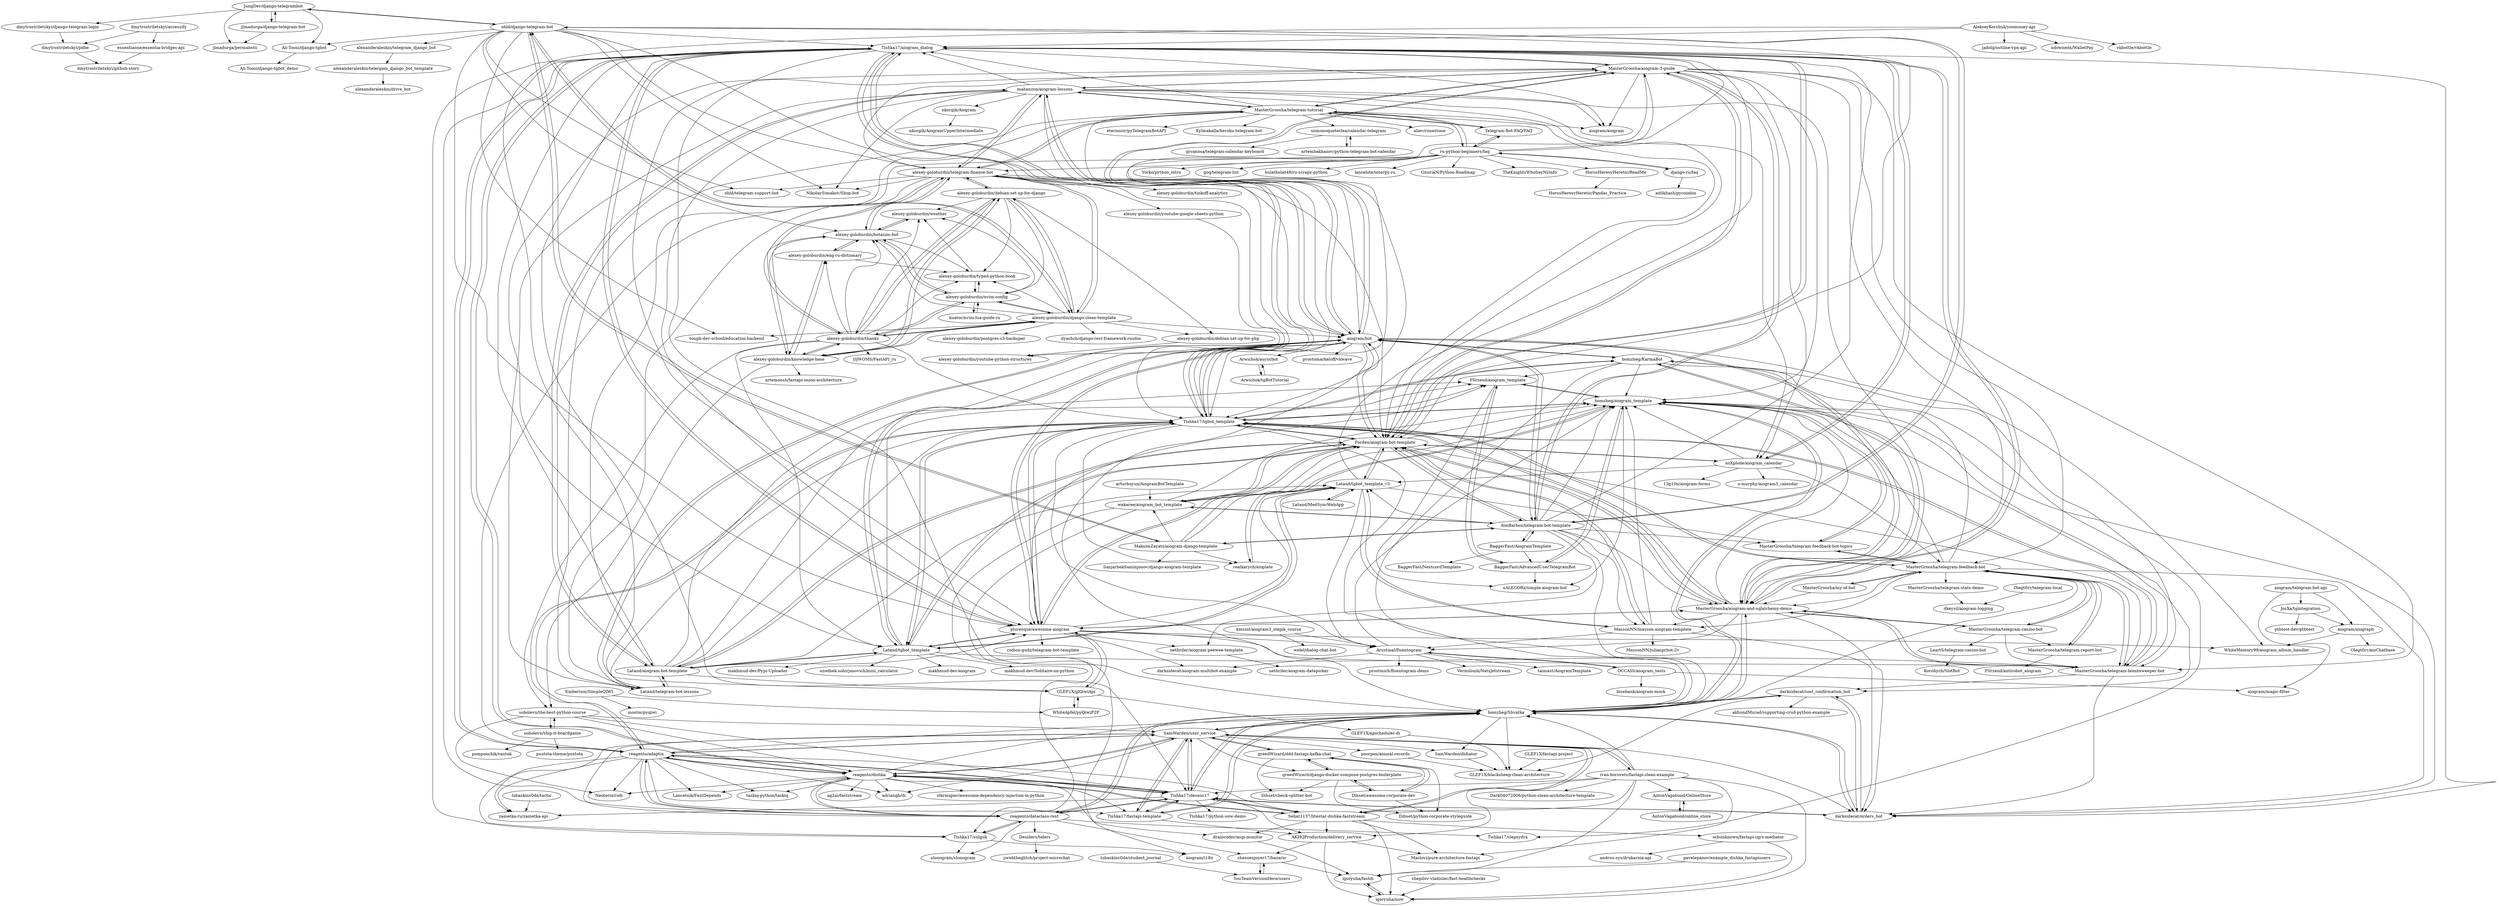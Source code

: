 digraph G {
"dmytrostriletskyi/accessify" -> "essentiaone/essentia-bridges-api"
"dmytrostriletskyi/accessify" -> "dmytrostriletskyi/pdbe"
"Emberium/SimpleQIWI" -> "mostm/pyqiwi"
"Emberium/SimpleQIWI" -> "WhiteApfel/pyQiwiP2P"
"mahenzon/aiogram-lessons" -> "MasterGroosha/telegram-tutorial"
"mahenzon/aiogram-lessons" -> "MasterGroosha/aiogram-3-guide"
"mahenzon/aiogram-lessons" -> "aiogram/bot"
"mahenzon/aiogram-lessons" -> "Tishka17/aiogram_dialog"
"mahenzon/aiogram-lessons" -> "Forden/aiogram-bot-template"
"mahenzon/aiogram-lessons" -> "alexey-goloburdin/telegram-finance-bot"
"mahenzon/aiogram-lessons" -> "Tishka17/tgbot_template"
"mahenzon/aiogram-lessons" -> "pluresque/awesome-aiogram"
"mahenzon/aiogram-lessons" -> "Latand/telegram-bot-lessons"
"mahenzon/aiogram-lessons" -> "nkorgik/Aiogram"
"mahenzon/aiogram-lessons" -> "noXplode/aiogram_calendar"
"mahenzon/aiogram-lessons" -> "aiogram/aiogram" ["e"=1]
"mahenzon/aiogram-lessons" -> "Latand/aiogram-bot-template"
"mahenzon/aiogram-lessons" -> "NikolaySimakov/Shop-bot" ["e"=1]
"mahenzon/aiogram-lessons" -> "MasterGroosha/aiogram-and-sqlalchemy-demo"
"reagento/adaptix" -> "reagento/dishka"
"reagento/adaptix" -> "SamWarden/user_service"
"reagento/adaptix" -> "Tishka17/deseos17"
"reagento/adaptix" -> "reagento/dataclass-rest"
"reagento/adaptix" -> "Tishka17/aiogram_dialog"
"reagento/adaptix" -> "adriangb/di" ["e"=1]
"reagento/adaptix" -> "bomzheg/Shvatka"
"reagento/adaptix" -> "Tishka17/sulguk"
"reagento/adaptix" -> "Tishka17/tgbot_template"
"reagento/adaptix" -> "Neoteroi/rodi" ["e"=1]
"reagento/adaptix" -> "Sehat1137/litestar-dishka-faststream"
"reagento/adaptix" -> "zametka-ru/zametka-api"
"reagento/adaptix" -> "Tishka17/fastapi-template"
"reagento/adaptix" -> "Lancetnik/FastDepends" ["e"=1]
"reagento/adaptix" -> "taskiq-python/taskiq" ["e"=1]
"aiogram/aiograph" -> "Olegt0rr/aioChatbase"
"aiogram/aiograph" -> "WhiteMemory99/aiogram_album_handler"
"HorusHeresyHeretic/ReadMe" -> "HorusHeresyHeretic/Pandas_Practice"
"alexey-goloburdin/debian-set-up-for-django" -> "alexey-goloburdin/django-clean-template"
"alexey-goloburdin/debian-set-up-for-django" -> "alexey-goloburdin/telegram-finance-bot"
"alexey-goloburdin/debian-set-up-for-django" -> "alexey-goloburdin/typed-python-book"
"alexey-goloburdin/debian-set-up-for-django" -> "alexey-goloburdin/debian-set-up-for-php"
"alexey-goloburdin/debian-set-up-for-django" -> "alexey-goloburdin/thanks"
"alexey-goloburdin/debian-set-up-for-django" -> "alexey-goloburdin/nvim-config"
"alexey-goloburdin/debian-set-up-for-django" -> "alexey-goloburdin/knowledge-base"
"alexey-goloburdin/debian-set-up-for-django" -> "alexey-goloburdin/weather"
"Latand/telegram-bot-lessons" -> "Latand/aiogram-bot-template"
"Latand/telegram-bot-lessons" -> "aiogram/bot"
"Latand/telegram-bot-lessons" -> "Tishka17/tgbot_template"
"JosXa/tgintegration" -> "aiogram/aiograph"
"JosXa/tgintegration" -> "ptbtest-dev/ptbtest"
"Telegram-Bot-FAQ/FAQ" -> "ru-python-beginners/faq"
"Telegram-Bot-FAQ/FAQ" -> "MasterGroosha/telegram-tutorial"
"dmytrostriletskyi/django-telegram-login" -> "dmytrostriletskyi/pdbe"
"dmytrostriletskyi/pdbe" -> "dmytrostriletskyi/github-story"
"essentiaone/essentia-bridges-api" -> "dmytrostriletskyi/github-story"
"Arwichok/asyncbot" -> "Arwichok/tgBotTutorial"
"alexey-goloburdin/django-clean-template" -> "alexey-goloburdin/debian-set-up-for-django"
"alexey-goloburdin/django-clean-template" -> "alexey-goloburdin/telegram-finance-bot"
"alexey-goloburdin/django-clean-template" -> "alexey-goloburdin/typed-python-book"
"alexey-goloburdin/django-clean-template" -> "alexey-goloburdin/nvim-config"
"alexey-goloburdin/django-clean-template" -> "alexey-goloburdin/botanim-bot"
"alexey-goloburdin/django-clean-template" -> "ohld/django-telegram-bot"
"alexey-goloburdin/django-clean-template" -> "alexey-goloburdin/debian-set-up-for-php"
"alexey-goloburdin/django-clean-template" -> "alexey-goloburdin/postgres-s3-backuper"
"alexey-goloburdin/django-clean-template" -> "alexey-goloburdin/thanks"
"alexey-goloburdin/django-clean-template" -> "alexey-goloburdin/knowledge-base"
"alexey-goloburdin/django-clean-template" -> "aiogram/bot"
"alexey-goloburdin/django-clean-template" -> "ilyachch/django-rest-framework-rusdoc" ["e"=1]
"alexey-goloburdin/django-clean-template" -> "tough-dev-school/education-backend" ["e"=1]
"Tishka17/aiogram_dialog" -> "Tishka17/tgbot_template"
"Tishka17/aiogram_dialog" -> "Forden/aiogram-bot-template"
"Tishka17/aiogram_dialog" -> "MasterGroosha/aiogram-3-guide"
"Tishka17/aiogram_dialog" -> "reagento/dishka"
"Tishka17/aiogram_dialog" -> "reagento/adaptix"
"Tishka17/aiogram_dialog" -> "bomzheg/Shvatka"
"Tishka17/aiogram_dialog" -> "aiogram/bot"
"Tishka17/aiogram_dialog" -> "pluresque/awesome-aiogram"
"Tishka17/aiogram_dialog" -> "noXplode/aiogram_calendar"
"Tishka17/aiogram_dialog" -> "MasterGroosha/aiogram-and-sqlalchemy-demo"
"Tishka17/aiogram_dialog" -> "Tishka17/sulguk"
"Tishka17/aiogram_dialog" -> "aiogram/aiogram" ["e"=1]
"Tishka17/aiogram_dialog" -> "Tishka17/deseos17"
"Tishka17/aiogram_dialog" -> "darksidecat/orders_bot"
"Tishka17/aiogram_dialog" -> "reagento/dataclass-rest"
"MasterGroosha/aiogram-3-guide" -> "Tishka17/aiogram_dialog"
"MasterGroosha/aiogram-3-guide" -> "Forden/aiogram-bot-template"
"MasterGroosha/aiogram-3-guide" -> "Tishka17/tgbot_template"
"MasterGroosha/aiogram-3-guide" -> "mahenzon/aiogram-lessons"
"MasterGroosha/aiogram-3-guide" -> "aiogram/aiogram" ["e"=1]
"MasterGroosha/aiogram-3-guide" -> "MasterGroosha/telegram-tutorial"
"MasterGroosha/aiogram-3-guide" -> "aiogram/bot"
"MasterGroosha/aiogram-3-guide" -> "MasterGroosha/telegram-feedback-bot"
"MasterGroosha/aiogram-3-guide" -> "MasterGroosha/aiogram-and-sqlalchemy-demo"
"MasterGroosha/aiogram-3-guide" -> "donBarbos/telegram-bot-template"
"MasterGroosha/aiogram-3-guide" -> "noXplode/aiogram_calendar"
"MasterGroosha/aiogram-3-guide" -> "MasterGroosha/telegram-bombsweeper-bot"
"MasterGroosha/aiogram-3-guide" -> "pluresque/awesome-aiogram"
"MasterGroosha/aiogram-3-guide" -> "bomzheg/aiogram_template"
"MasterGroosha/aiogram-3-guide" -> "Latand/tgbot_template"
"Forden/aiogram-bot-template" -> "Tishka17/tgbot_template"
"Forden/aiogram-bot-template" -> "Latand/aiogram-bot-template"
"Forden/aiogram-bot-template" -> "aiogram/bot"
"Forden/aiogram-bot-template" -> "Tishka17/aiogram_dialog"
"Forden/aiogram-bot-template" -> "pluresque/awesome-aiogram"
"Forden/aiogram-bot-template" -> "donBarbos/telegram-bot-template"
"Forden/aiogram-bot-template" -> "Latand/tgbot_template"
"Forden/aiogram-bot-template" -> "bomzheg/aiogram_template"
"Forden/aiogram-bot-template" -> "MasterGroosha/aiogram-and-sqlalchemy-demo"
"Forden/aiogram-bot-template" -> "MasterGroosha/aiogram-3-guide"
"Forden/aiogram-bot-template" -> "MassonNN/masson-aiogram-template"
"Forden/aiogram-bot-template" -> "wakaree/aiogram_bot_template"
"Forden/aiogram-bot-template" -> "noXplode/aiogram_calendar"
"Forden/aiogram-bot-template" -> "Latand/tgbot_template_v3"
"Forden/aiogram-bot-template" -> "MasterGroosha/telegram-bombsweeper-bot"
"arturboyun/AiogramBotTemplate" -> "wakaree/aiogram_bot_template"
"aiogram/bot" -> "Forden/aiogram-bot-template"
"aiogram/bot" -> "pluresque/awesome-aiogram"
"aiogram/bot" -> "Tishka17/aiogram_dialog"
"aiogram/bot" -> "Tishka17/tgbot_template"
"aiogram/bot" -> "bomzheg/KarmaBot"
"aiogram/bot" -> "MasterGroosha/aiogram-and-sqlalchemy-demo"
"aiogram/bot" -> "WhiteMemory99/aiogram_album_handler"
"aiogram/bot" -> "donBarbos/telegram-bot-template"
"aiogram/bot" -> "prostomarkeloff/vkwave" ["e"=1]
"aiogram/bot" -> "Latand/tgbot_template"
"aiogram/bot" -> "mahenzon/aiogram-lessons"
"aiogram/bot" -> "MasterGroosha/aiogram-3-guide"
"aiogram/bot" -> "Latand/telegram-bot-lessons"
"aiogram/bot" -> "Arwichok/asyncbot"
"aiogram/bot" -> "bomzheg/Shvatka"
"alexey-goloburdin/telegram-finance-bot" -> "mahenzon/aiogram-lessons"
"alexey-goloburdin/telegram-finance-bot" -> "alexey-goloburdin/botanim-bot"
"alexey-goloburdin/telegram-finance-bot" -> "alexey-goloburdin/debian-set-up-for-django"
"alexey-goloburdin/telegram-finance-bot" -> "alexey-goloburdin/django-clean-template"
"alexey-goloburdin/telegram-finance-bot" -> "Forden/aiogram-bot-template"
"alexey-goloburdin/telegram-finance-bot" -> "MasterGroosha/aiogram-3-guide"
"alexey-goloburdin/telegram-finance-bot" -> "alexey-goloburdin/tinkoff-analytics" ["e"=1]
"alexey-goloburdin/telegram-finance-bot" -> "aiogram/bot"
"alexey-goloburdin/telegram-finance-bot" -> "Tishka17/tgbot_template"
"alexey-goloburdin/telegram-finance-bot" -> "NikolaySimakov/Shop-bot" ["e"=1]
"alexey-goloburdin/telegram-finance-bot" -> "ohld/telegram-support-bot" ["e"=1]
"alexey-goloburdin/telegram-finance-bot" -> "alexey-goloburdin/youtube-google-sheets-python"
"alexey-goloburdin/telegram-finance-bot" -> "Latand/telegram-bot-lessons"
"alexey-goloburdin/telegram-finance-bot" -> "MasterGroosha/telegram-tutorial"
"alexey-goloburdin/telegram-finance-bot" -> "alexey-goloburdin/thanks"
"reagento/dataclass-rest" -> "Tishka17/sulguk"
"reagento/dataclass-rest" -> "Tishka17/deseos17"
"reagento/dataclass-rest" -> "reagento/adaptix"
"reagento/dataclass-rest" -> "chessenjoyer17/bazario"
"reagento/dataclass-rest" -> "Desiders/telers"
"reagento/dataclass-rest" -> "slonogram/slonogram"
"reagento/dataclass-rest" -> "bomzheg/Shvatka"
"reagento/dataclass-rest" -> "reagento/dishka"
"reagento/dataclass-rest" -> "Tishka17/clepsydra"
"WhiteApfel/pyQiwiP2P" -> "GLEF1X/glQiwiApi"
"bomzheg/KarmaBot" -> "bomzheg/Shvatka"
"bomzheg/KarmaBot" -> "bomzheg/aiogram_template"
"bomzheg/KarmaBot" -> "Tishka17/tgbot_template"
"bomzheg/KarmaBot" -> "Tishka17/clepsydra"
"bomzheg/KarmaBot" -> "F0rzend/aiogram_template"
"bomzheg/KarmaBot" -> "aiogram/bot"
"bomzheg/KarmaBot" -> "MasterGroosha/aiogram-and-sqlalchemy-demo"
"bomzheg/KarmaBot" -> "MasterGroosha/telegram-bombsweeper-bot"
"alexey-goloburdin/youtube-google-sheets-python" -> "alexey-goloburdin/youtube-python-structures"
"artembakhanov/python-telegram-bot-calendar" -> "unmonoqueteclea/calendar-telegram"
"noXplode/aiogram_calendar" -> "Forden/aiogram-bot-template"
"noXplode/aiogram_calendar" -> "Tishka17/aiogram_dialog"
"noXplode/aiogram_calendar" -> "o-murphy/aiogram3_calendar"
"noXplode/aiogram_calendar" -> "bomzheg/aiogram_template"
"noXplode/aiogram_calendar" -> "MasterGroosha/telegram-feedback-bot"
"noXplode/aiogram_calendar" -> "Latand/tgbot_template_v3"
"noXplode/aiogram_calendar" -> "13g10n/aiogram-forms"
"Latand/aiogram-bot-template" -> "Latand/tgbot_template"
"Latand/aiogram-bot-template" -> "Forden/aiogram-bot-template"
"Latand/aiogram-bot-template" -> "Latand/telegram-bot-lessons"
"Latand/aiogram-bot-template" -> "Tishka17/tgbot_template"
"Latand/aiogram-bot-template" -> "pluresque/awesome-aiogram"
"Latand/aiogram-bot-template" -> "aiogram/bot"
"Latand/aiogram-bot-template" -> "F0rzend/aiogram_template"
"Latand/aiogram-bot-template" -> "Tishka17/aiogram_dialog"
"Latand/aiogram-bot-template" -> "Latand/tgbot_template_v3"
"Latand/aiogram-bot-template" -> "GLEF1X/glQiwiApi"
"Latand/aiogram-bot-template" -> "mahenzon/aiogram-lessons"
"MasterGroosha/my-id-bot" -> "MasterGroosha/telegram-feedback-bot"
"MasterGroosha/my-id-bot" -> "MasterGroosha/aiogram-and-sqlalchemy-demo"
"MasterGroosha/telegram-report-bot" -> "MasterGroosha/telegram-feedback-bot"
"MasterGroosha/telegram-report-bot" -> "F0rzend/antirobot_aiogram"
"alexey-goloburdin/debian-set-up-for-php" -> "alexey-goloburdin/youtube-python-structures"
"Arwichok/tgBotTutorial" -> "Arwichok/asyncbot"
"Ali-Toosi/django-tgbot" -> "Ali-Toosi/django-tgbot_demo"
"ohld/django-telegram-bot" -> "MaksimZayats/aiogram-django-template"
"ohld/django-telegram-bot" -> "donBarbos/telegram-bot-template"
"ohld/django-telegram-bot" -> "ohld/telegram-support-bot" ["e"=1]
"ohld/django-telegram-bot" -> "Forden/aiogram-bot-template"
"ohld/django-telegram-bot" -> "Ali-Toosi/django-tgbot"
"ohld/django-telegram-bot" -> "JungDev/django-telegrambot"
"ohld/django-telegram-bot" -> "alexey-goloburdin/django-clean-template"
"ohld/django-telegram-bot" -> "Tishka17/aiogram_dialog"
"ohld/django-telegram-bot" -> "alexey-goloburdin/botanim-bot"
"ohld/django-telegram-bot" -> "Tishka17/tgbot_template"
"ohld/django-telegram-bot" -> "tough-dev-school/education-backend" ["e"=1]
"ohld/django-telegram-bot" -> "NikolaySimakov/Shop-bot" ["e"=1]
"ohld/django-telegram-bot" -> "pluresque/awesome-aiogram"
"ohld/django-telegram-bot" -> "alexey-goloburdin/telegram-finance-bot"
"ohld/django-telegram-bot" -> "alexanderaleskin/telegram_django_bot"
"MaksimZayats/aiogram-django-template" -> "realkarych/aioplate"
"MaksimZayats/aiogram-django-template" -> "SanjarbekSaminjonov/django-aiogram-template"
"MaksimZayats/aiogram-django-template" -> "Forden/aiogram-bot-template"
"MaksimZayats/aiogram-django-template" -> "ohld/django-telegram-bot"
"MaksimZayats/aiogram-django-template" -> "wakaree/aiogram_bot_template"
"MaksimZayats/aiogram-django-template" -> "bomzheg/aiogram_template"
"MaksimZayats/aiogram-django-template" -> "donBarbos/telegram-bot-template"
"MasterGroosha/telegram-casino-bot" -> "MasterGroosha/telegram-feedback-bot"
"MasterGroosha/telegram-casino-bot" -> "MasterGroosha/telegram-bombsweeper-bot"
"MasterGroosha/telegram-casino-bot" -> "MasterGroosha/aiogram-and-sqlalchemy-demo"
"MasterGroosha/telegram-casino-bot" -> "LeartS/telegram-casino-bot"
"MasterGroosha/telegram-casino-bot" -> "MasterGroosha/telegram-report-bot"
"aiogram/telegram-bot-api" -> "aiogram/aiograph"
"aiogram/telegram-bot-api" -> "aiogram/magic-filter"
"aiogram/telegram-bot-api" -> "JosXa/tgintegration"
"AlekseyKorshuk/yoomoney-api" -> "GLEF1X/glQiwiApi"
"AlekseyKorshuk/yoomoney-api" -> "Tishka17/aiogram_dialog"
"AlekseyKorshuk/yoomoney-api" -> "jadolg/outline-vpn-api" ["e"=1]
"AlekseyKorshuk/yoomoney-api" -> "xdownedx/WalletPay"
"AlekseyKorshuk/yoomoney-api" -> "vkbottle/vkbottle" ["e"=1]
"Tishka17/tgbot_template" -> "bomzheg/aiogram_template"
"Tishka17/tgbot_template" -> "Forden/aiogram-bot-template"
"Tishka17/tgbot_template" -> "Tishka17/aiogram_dialog"
"Tishka17/tgbot_template" -> "F0rzend/aiogram_template"
"Tishka17/tgbot_template" -> "Latand/tgbot_template"
"Tishka17/tgbot_template" -> "pluresque/awesome-aiogram"
"Tishka17/tgbot_template" -> "bomzheg/Shvatka"
"Tishka17/tgbot_template" -> "MasterGroosha/telegram-bombsweeper-bot"
"Tishka17/tgbot_template" -> "bomzheg/KarmaBot"
"Tishka17/tgbot_template" -> "realkarych/aioplate"
"Tishka17/tgbot_template" -> "MasterGroosha/aiogram-and-sqlalchemy-demo"
"Tishka17/tgbot_template" -> "aiogram/bot"
"Tishka17/tgbot_template" -> "reagento/adaptix"
"Tishka17/tgbot_template" -> "Arustinal/fluentogram"
"Tishka17/tgbot_template" -> "MasterGroosha/telegram-feedback-bot"
"MasterGroosha/aiogram-and-sqlalchemy-demo" -> "bomzheg/Shvatka"
"MasterGroosha/aiogram-and-sqlalchemy-demo" -> "bomzheg/aiogram_template"
"MasterGroosha/aiogram-and-sqlalchemy-demo" -> "MasterGroosha/telegram-bombsweeper-bot"
"MasterGroosha/aiogram-and-sqlalchemy-demo" -> "Tishka17/tgbot_template"
"MasterGroosha/aiogram-and-sqlalchemy-demo" -> "darksidecat/orders_bot"
"MasterGroosha/aiogram-and-sqlalchemy-demo" -> "Forden/aiogram-bot-template"
"MasterGroosha/aiogram-and-sqlalchemy-demo" -> "pluresque/awesome-aiogram"
"MasterGroosha/aiogram-and-sqlalchemy-demo" -> "Tishka17/aiogram_dialog"
"MasterGroosha/aiogram-and-sqlalchemy-demo" -> "bomzheg/KarmaBot"
"MasterGroosha/aiogram-and-sqlalchemy-demo" -> "aiogram/bot"
"MasterGroosha/aiogram-and-sqlalchemy-demo" -> "MassonNN/masson-aiogram-template"
"MasterGroosha/aiogram-and-sqlalchemy-demo" -> "Arustinal/fluentogram"
"MasterGroosha/aiogram-and-sqlalchemy-demo" -> "MasterGroosha/telegram-casino-bot"
"MasterGroosha/telegram-feedback-bot" -> "MasterGroosha/telegram-feedback-bot-topics"
"MasterGroosha/telegram-feedback-bot" -> "MasterGroosha/telegram-bombsweeper-bot"
"MasterGroosha/telegram-feedback-bot" -> "MasterGroosha/telegram-report-bot"
"MasterGroosha/telegram-feedback-bot" -> "MasterGroosha/telegram-casino-bot"
"MasterGroosha/telegram-feedback-bot" -> "darksidecat/orders_bot"
"MasterGroosha/telegram-feedback-bot" -> "Tishka17/tgbot_template"
"MasterGroosha/telegram-feedback-bot" -> "MasterGroosha/my-id-bot"
"MasterGroosha/telegram-feedback-bot" -> "bomzheg/aiogram_template"
"MasterGroosha/telegram-feedback-bot" -> "bomzheg/Shvatka"
"MasterGroosha/telegram-feedback-bot" -> "MassonNN/masson-aiogram-template"
"MasterGroosha/telegram-feedback-bot" -> "MasterGroosha/aiogram-and-sqlalchemy-demo"
"MasterGroosha/telegram-feedback-bot" -> "MasterGroosha/telegram-stats-demo"
"MasterGroosha/telegram-feedback-bot" -> "bomzheg/KarmaBot"
"MasterGroosha/telegram-stats-demo" -> "dkeysil/aiogram-logging"
"kuator/nvim-lua-guide-ru" -> "alexey-goloburdin/nvim-config"
"pluresque/awesome-aiogram" -> "Forden/aiogram-bot-template"
"pluresque/awesome-aiogram" -> "aiogram/bot"
"pluresque/awesome-aiogram" -> "Tishka17/tgbot_template"
"pluresque/awesome-aiogram" -> "Arustinal/fluentogram"
"pluresque/awesome-aiogram" -> "GLEF1X/glQiwiApi"
"pluresque/awesome-aiogram" -> "Tishka17/aiogram_dialog"
"pluresque/awesome-aiogram" -> "MasterGroosha/aiogram-and-sqlalchemy-demo"
"pluresque/awesome-aiogram" -> "netbriler/aiogram-peewee-template"
"pluresque/awesome-aiogram" -> "rodion-gudz/telegram-bot-template" ["e"=1]
"pluresque/awesome-aiogram" -> "MasterGroosha/telegram-bombsweeper-bot"
"pluresque/awesome-aiogram" -> "F0rzend/aiogram_template"
"pluresque/awesome-aiogram" -> "WhiteMemory99/aiogram_album_handler"
"pluresque/awesome-aiogram" -> "Latand/tgbot_template"
"pluresque/awesome-aiogram" -> "Latand/tgbot_template_v3"
"pluresque/awesome-aiogram" -> "darksidecat/aiogram-multibot-example"
"darksidecat/cost_confirmation_bot" -> "darksidecat/orders_bot"
"darksidecat/cost_confirmation_bot" -> "bomzheg/Shvatka"
"darksidecat/cost_confirmation_bot" -> "GLEF1X/blacksheep-clean-architecture"
"darksidecat/cost_confirmation_bot" -> "akhundMurad/supporting-crud-python-example"
"GLEF1X/glQiwiApi" -> "GLEF1X/apscheduler-di"
"GLEF1X/glQiwiApi" -> "WhiteApfel/pyQiwiP2P"
"GLEF1X/glQiwiApi" -> "pluresque/awesome-aiogram"
"Latand/tgbot_template" -> "Latand/aiogram-bot-template"
"Latand/tgbot_template" -> "Latand/tgbot_template_v3"
"Latand/tgbot_template" -> "Tishka17/tgbot_template"
"Latand/tgbot_template" -> "Forden/aiogram-bot-template"
"Latand/tgbot_template" -> "F0rzend/aiogram_template"
"Latand/tgbot_template" -> "makhmud-dev/Solitaire-on-python"
"Latand/tgbot_template" -> "pluresque/awesome-aiogram"
"Latand/tgbot_template" -> "aiogram/bot"
"Latand/tgbot_template" -> "makhmud-dev/Pypi-Uploader"
"Latand/tgbot_template" -> "ozodbek-sobirjonovich/mini_calculator"
"Latand/tgbot_template" -> "makhmud-dev/aiogram"
"Latand/tgbot_template" -> "MasterGroosha/telegram-bombsweeper-bot"
"F0rzend/aiogram_template" -> "bomzheg/aiogram_template"
"F0rzend/aiogram_template" -> "BaggerFast/AdvancedUserTelegramBot"
"F0rzend/aiogram_template" -> "xALEGORx/simple-aiogram-bot"
"GLEF1X/fastapi-project" -> "GLEF1X/blacksheep-clean-architecture"
"alexey-goloburdin/thanks" -> "alexey-goloburdin/typed-python-book"
"alexey-goloburdin/thanks" -> "Tishka17/tgbot_template"
"alexey-goloburdin/thanks" -> "alexey-goloburdin/debian-set-up-for-django"
"alexey-goloburdin/thanks" -> "alexey-goloburdin/knowledge-base"
"alexey-goloburdin/thanks" -> "alexey-goloburdin/eng-ru-dictionary"
"alexey-goloburdin/thanks" -> "alexey-goloburdin/nvim-config"
"alexey-goloburdin/thanks" -> "alexey-goloburdin/django-clean-template"
"alexey-goloburdin/thanks" -> "Latand/tgbot_template"
"alexey-goloburdin/thanks" -> "alexey-goloburdin/botanim-bot"
"alexey-goloburdin/thanks" -> "alexey-goloburdin/weather"
"alexey-goloburdin/thanks" -> "alexey-goloburdin/telegram-finance-bot"
"alexey-goloburdin/thanks" -> "DJWOMS/FastAPI_ru" ["e"=1]
"alexey-goloburdin/thanks" -> "sobolevn/the-best-python-course"
"donBarbos/telegram-bot-template" -> "Forden/aiogram-bot-template"
"donBarbos/telegram-bot-template" -> "wakaree/aiogram_bot_template"
"donBarbos/telegram-bot-template" -> "BaggerFast/AiogramTemplate"
"donBarbos/telegram-bot-template" -> "MassonNN/masson-aiogram-template"
"donBarbos/telegram-bot-template" -> "Tishka17/aiogram_dialog"
"donBarbos/telegram-bot-template" -> "netbriler/aiogram-peewee-template"
"donBarbos/telegram-bot-template" -> "aiogram/bot"
"donBarbos/telegram-bot-template" -> "MaksimZayats/aiogram-django-template"
"donBarbos/telegram-bot-template" -> "bomzheg/Shvatka"
"donBarbos/telegram-bot-template" -> "Latand/tgbot_template_v3"
"donBarbos/telegram-bot-template" -> "ohld/django-telegram-bot"
"donBarbos/telegram-bot-template" -> "MasterGroosha/aiogram-3-guide"
"donBarbos/telegram-bot-template" -> "MasterGroosha/aiogram-and-sqlalchemy-demo"
"donBarbos/telegram-bot-template" -> "bomzheg/aiogram_template"
"donBarbos/telegram-bot-template" -> "MasterGroosha/telegram-feedback-bot-topics"
"MasterGroosha/telegram-tutorial" -> "mahenzon/aiogram-lessons"
"MasterGroosha/telegram-tutorial" -> "MasterGroosha/aiogram-3-guide"
"MasterGroosha/telegram-tutorial" -> "Telegram-Bot-FAQ/FAQ"
"MasterGroosha/telegram-tutorial" -> "ru-python-beginners/faq"
"MasterGroosha/telegram-tutorial" -> "Latand/telegram-bot-lessons"
"MasterGroosha/telegram-tutorial" -> "alexey-goloburdin/telegram-finance-bot"
"MasterGroosha/telegram-tutorial" -> "unmonoqueteclea/calendar-telegram"
"MasterGroosha/telegram-tutorial" -> "Forden/aiogram-bot-template"
"MasterGroosha/telegram-tutorial" -> "eternnoir/pyTelegramBotAPI" ["e"=1]
"MasterGroosha/telegram-tutorial" -> "aiogram/bot"
"MasterGroosha/telegram-tutorial" -> "Kylmakalle/heroku-telegram-bot" ["e"=1]
"MasterGroosha/telegram-tutorial" -> "Tishka17/aiogram_dialog"
"MasterGroosha/telegram-tutorial" -> "aiogram/aiogram" ["e"=1]
"MasterGroosha/telegram-tutorial" -> "Latand/aiogram-bot-template"
"MasterGroosha/telegram-tutorial" -> "aliev/runestone" ["e"=1]
"bomzheg/aiogram_template" -> "realkarych/aioplate"
"bomzheg/aiogram_template" -> "Tishka17/tgbot_template"
"bomzheg/aiogram_template" -> "bomzheg/Shvatka"
"bomzheg/aiogram_template" -> "F0rzend/aiogram_template"
"bomzheg/aiogram_template" -> "MasterGroosha/telegram-feedback-bot-topics"
"bomzheg/aiogram_template" -> "BaggerFast/AdvancedUserTelegramBot"
"bomzheg/aiogram_template" -> "darksidecat/cost_confirmation_bot"
"bomzheg/aiogram_template" -> "xALEGORx/simple-aiogram-bot"
"bomzheg/aiogram_template" -> "darksidecat/orders_bot"
"alexey-goloburdin/nvim-config" -> "alexey-goloburdin/botanim-bot"
"alexey-goloburdin/nvim-config" -> "alexey-goloburdin/typed-python-book"
"alexey-goloburdin/nvim-config" -> "kuator/nvim-lua-guide-ru"
"alexey-goloburdin/nvim-config" -> "alexey-goloburdin/weather"
"alexey-goloburdin/nvim-config" -> "alexey-goloburdin/django-clean-template"
"alexey-goloburdin/nvim-config" -> "alexey-goloburdin/thanks"
"darksidecat/orders_bot" -> "bomzheg/Shvatka"
"darksidecat/orders_bot" -> "darksidecat/cost_confirmation_bot"
"darksidecat/orders_bot" -> "Tishka17/deseos17"
"alexey-goloburdin/typed-python-book" -> "alexey-goloburdin/nvim-config"
"alexey-goloburdin/typed-python-book" -> "alexey-goloburdin/weather"
"MasterGroosha/telegram-bombsweeper-bot" -> "MasterGroosha/telegram-feedback-bot"
"MasterGroosha/telegram-bombsweeper-bot" -> "darksidecat/cost_confirmation_bot"
"MasterGroosha/telegram-bombsweeper-bot" -> "MasterGroosha/aiogram-and-sqlalchemy-demo"
"MasterGroosha/telegram-bombsweeper-bot" -> "Tishka17/tgbot_template"
"MasterGroosha/telegram-bombsweeper-bot" -> "bomzheg/aiogram_template"
"MasterGroosha/telegram-bombsweeper-bot" -> "darksidecat/orders_bot"
"alexey-goloburdin/weather" -> "alexey-goloburdin/botanim-bot"
"netbriler/aiogram-peewee-template" -> "netbriler/aiogram-datepicker"
"Latand/tgbot_template_v3" -> "Latand/tgbot_template"
"Latand/tgbot_template_v3" -> "MassonNN/masson-aiogram-template"
"Latand/tgbot_template_v3" -> "wakaree/aiogram_bot_template"
"Latand/tgbot_template_v3" -> "Latand/MedSyncWebApp"
"Latand/tgbot_template_v3" -> "Forden/aiogram-bot-template"
"Latand/tgbot_template_v3" -> "Tishka17/aiogram_dialog"
"Latand/tgbot_template_v3" -> "Arustinal/fluentogram"
"Latand/tgbot_template_v3" -> "MasterGroosha/telegram-feedback-bot-topics"
"Arustinal/fluentogram" -> "prostmich/fluentogram-demo" ["e"=1]
"Arustinal/fluentogram" -> "Vermilonik/NatsJetstream"
"Arustinal/fluentogram" -> "darksidecat/aiogram-multibot-example"
"Arustinal/fluentogram" -> "bomzheg/aiogram_template"
"Arustinal/fluentogram" -> "taimast/AiogramTemplate"
"Arustinal/fluentogram" -> "OCCASS/aiogram_tests"
"Olegt0rr/telegram-local" -> "dkeysil/aiogram-logging"
"GLEF1X/apscheduler-di" -> "GLEF1X/blacksheep-clean-architecture"
"BaggerFast/AiogramTemplate" -> "BaggerFast/NextcordTemplate"
"BaggerFast/AiogramTemplate" -> "BaggerFast/AdvancedUserTelegramBot"
"BaggerFast/AiogramTemplate" -> "donBarbos/telegram-bot-template"
"LeartS/telegram-casino-bot" -> "Korobych/SlotBot"
"Desiders/telers" -> "jorektheglitch/project-microchat"
"SamWarden/user_service" -> "Tishka17/deseos17"
"SamWarden/user_service" -> "bomzheg/Shvatka"
"SamWarden/user_service" -> "reagento/dishka"
"SamWarden/user_service" -> "greedWizard/ddd-fastapi-kafka-chat"
"SamWarden/user_service" -> "Tishka17/fastapi-template"
"SamWarden/user_service" -> "reagento/adaptix"
"SamWarden/user_service" -> "Sehat1137/litestar-dishka-faststream"
"SamWarden/user_service" -> "darksidecat/orders_bot"
"SamWarden/user_service" -> "SamWarden/didiator"
"SamWarden/user_service" -> "reagento/dataclass-rest"
"SamWarden/user_service" -> "adriangb/di" ["e"=1]
"SamWarden/user_service" -> "ivan-borovets/fastapi-clean-example"
"SamWarden/user_service" -> "greedWizard/django-docker-compose-postgres-boilerplate"
"SamWarden/user_service" -> "poorpen/animal-records"
"SamWarden/user_service" -> "zametka-ru/zametka-api"
"Tishka17/deseos17" -> "SamWarden/user_service"
"Tishka17/deseos17" -> "Tishka17/fastapi-template"
"Tishka17/deseos17" -> "bomzheg/Shvatka"
"Tishka17/deseos17" -> "Sehat1137/litestar-dishka-faststream"
"Tishka17/deseos17" -> "AKHQProduction/delivery_service"
"Tishka17/deseos17" -> "reagento/dataclass-rest"
"Tishka17/deseos17" -> "reagento/dishka"
"Tishka17/deseos17" -> "reagento/adaptix"
"Tishka17/deseos17" -> "zametka-ru/zametka-api"
"Tishka17/deseos17" -> "darksidecat/orders_bot"
"Tishka17/deseos17" -> "Tishka17/python-uow-demo"
"bomzheg/Shvatka" -> "darksidecat/orders_bot"
"bomzheg/Shvatka" -> "darksidecat/cost_confirmation_bot"
"bomzheg/Shvatka" -> "Tishka17/deseos17"
"bomzheg/Shvatka" -> "SamWarden/user_service"
"bomzheg/Shvatka" -> "bomzheg/aiogram_template"
"bomzheg/Shvatka" -> "GLEF1X/blacksheep-clean-architecture"
"bomzheg/Shvatka" -> "Tishka17/fastapi-template"
"bomzheg/Shvatka" -> "MasterGroosha/aiogram-and-sqlalchemy-demo"
"bomzheg/Shvatka" -> "reagento/dataclass-rest"
"bomzheg/Shvatka" -> "SamWarden/didiator"
"MassonNN/masson-aiogram-template" -> "bomzheg/aiogram_template"
"MassonNN/masson-aiogram-template" -> "Latand/tgbot_template_v3"
"MassonNN/masson-aiogram-template" -> "Arustinal/fluentogram"
"MassonNN/masson-aiogram-template" -> "MassonNN/julianprbot-2v"
"MassonNN/masson-aiogram-template" -> "Forden/aiogram-bot-template"
"MassonNN/masson-aiogram-template" -> "darksidecat/orders_bot"
"nkorgik/Aiogram" -> "nkorgik/AiogramUpperIntermediate"
"alexey-goloburdin/botanim-bot" -> "alexey-goloburdin/weather"
"alexey-goloburdin/botanim-bot" -> "alexey-goloburdin/nvim-config"
"alexey-goloburdin/botanim-bot" -> "alexey-goloburdin/eng-ru-dictionary"
"alexey-goloburdin/botanim-bot" -> "alexey-goloburdin/knowledge-base"
"alexey-goloburdin/botanim-bot" -> "alexey-goloburdin/typed-python-book"
"alexey-goloburdin/botanim-bot" -> "alexey-goloburdin/telegram-finance-bot"
"SamWarden/didiator" -> "GLEF1X/blacksheep-clean-architecture"
"JungDev/django-telegrambot" -> "jlmadurga/django-telegram-bot"
"JungDev/django-telegrambot" -> "Ali-Toosi/django-tgbot"
"JungDev/django-telegrambot" -> "dmytrostriletskyi/django-telegram-login"
"JungDev/django-telegrambot" -> "jlmadurga/permabots"
"JungDev/django-telegrambot" -> "ohld/django-telegram-bot"
"BaggerFast/AdvancedUserTelegramBot" -> "F0rzend/aiogram_template"
"BaggerFast/AdvancedUserTelegramBot" -> "bomzheg/aiogram_template"
"BaggerFast/AdvancedUserTelegramBot" -> "xALEGORx/simple-aiogram-bot"
"realkarych/aioplate" -> "bomzheg/aiogram_template"
"alexanderaleskin/telegram_django_bot" -> "alexanderaleskin/telergam_django_bot_template"
"OCCASS/aiogram_tests" -> "aiogram/magic-filter"
"OCCASS/aiogram_tests" -> "Arustinal/fluentogram"
"OCCASS/aiogram_tests" -> "hicebank/aiogram-mock"
"alexanderaleskin/telergam_django_bot_template" -> "alexanderaleskin/drive_bot"
"jlmadurga/django-telegram-bot" -> "JungDev/django-telegrambot"
"jlmadurga/django-telegram-bot" -> "jlmadurga/permabots"
"Tishka17/sulguk" -> "reagento/dataclass-rest"
"Tishka17/sulguk" -> "slonogram/slonogram"
"Tishka17/sulguk" -> "aiogram/i18n"
"wakaree/aiogram_bot_template" -> "donBarbos/telegram-bot-template"
"wakaree/aiogram_bot_template" -> "Tishka17/sulguk"
"wakaree/aiogram_bot_template" -> "Latand/tgbot_template_v3"
"wakaree/aiogram_bot_template" -> "aiogram/i18n"
"wakaree/aiogram_bot_template" -> "Forden/aiogram-bot-template"
"wakaree/aiogram_bot_template" -> "bomzheg/aiogram_template"
"kmsint/aiogram3_stepik_course" -> "welel/dialog-chat-bot"
"kmsint/aiogram3_stepik_course" -> "Arustinal/fluentogram"
"unmonoqueteclea/calendar-telegram" -> "grcanosa/telegram-calendar-keyboard"
"unmonoqueteclea/calendar-telegram" -> "artembakhanov/python-telegram-bot-calendar"
"lubaskinc0de/tactic" -> "zametka-ru/zametka-api"
"Latand/MedSyncWebApp" -> "Latand/tgbot_template_v3"
"Tishka17/fastapi-template" -> "Tishka17/deseos17"
"Tishka17/fastapi-template" -> "SamWarden/user_service"
"Tishka17/fastapi-template" -> "bomzheg/Shvatka"
"Tishka17/fastapi-template" -> "AKHQProduction/delivery_service"
"MasterGroosha/telegram-feedback-bot-topics" -> "bomzheg/aiogram_template"
"MasterGroosha/telegram-feedback-bot-topics" -> "MasterGroosha/telegram-feedback-bot"
"poorpen/animal-records" -> "GLEF1X/blacksheep-clean-architecture"
"sobolevn/ship-it-boardgame" -> "sobolevn/the-best-python-course"
"sobolevn/ship-it-boardgame" -> "pomponchik/cantok" ["e"=1]
"sobolevn/ship-it-boardgame" -> "pustota-theme/pustota"
"sobolevn/the-best-python-course" -> "sobolevn/ship-it-boardgame"
"sobolevn/the-best-python-course" -> "reagento/dishka"
"sobolevn/the-best-python-course" -> "Neoteroi/rodi" ["e"=1]
"sobolevn/the-best-python-course" -> "Tishka17/deseos17"
"sobolevn/the-best-python-course" -> "SamWarden/user_service"
"alexey-goloburdin/eng-ru-dictionary" -> "alexey-goloburdin/knowledge-base"
"alexey-goloburdin/eng-ru-dictionary" -> "alexey-goloburdin/botanim-bot"
"alexey-goloburdin/eng-ru-dictionary" -> "alexey-goloburdin/typed-python-book"
"draincoder/asgi-monitor" -> "igoryuha/fastdi"
"reagento/dishka" -> "reagento/adaptix"
"reagento/dishka" -> "SamWarden/user_service"
"reagento/dishka" -> "Tishka17/deseos17"
"reagento/dishka" -> "taskiq-python/taskiq" ["e"=1]
"reagento/dishka" -> "ag2ai/faststream" ["e"=1]
"reagento/dishka" -> "Sehat1137/litestar-dishka-faststream"
"reagento/dishka" -> "reagento/dataclass-rest"
"reagento/dishka" -> "Tishka17/aiogram_dialog"
"reagento/dishka" -> "bomzheg/Shvatka"
"reagento/dishka" -> "Lancetnik/FastDepends" ["e"=1]
"reagento/dishka" -> "sfermigier/awesome-dependency-injection-in-python" ["e"=1]
"reagento/dishka" -> "Tishka17/fastapi-template"
"reagento/dishka" -> "Neoteroi/rodi" ["e"=1]
"reagento/dishka" -> "adriangb/di" ["e"=1]
"reagento/dishka" -> "draincoder/asgi-monitor"
"greedWizard/ddd-fastapi-kafka-chat" -> "greedWizard/django-docker-compose-postgres-boilerplate"
"greedWizard/ddd-fastapi-kafka-chat" -> "SamWarden/user_service"
"greedWizard/ddd-fastapi-kafka-chat" -> "Dihset/awesome-corporate-dev"
"greedWizard/ddd-fastapi-kafka-chat" -> "Dihset/check-splitter-bot"
"greedWizard/ddd-fastapi-kafka-chat" -> "Dihset/python-corporate-styleguide"
"greedWizard/django-docker-compose-postgres-boilerplate" -> "greedWizard/ddd-fastapi-kafka-chat"
"greedWizard/django-docker-compose-postgres-boilerplate" -> "Dihset/python-corporate-styleguide"
"greedWizard/django-docker-compose-postgres-boilerplate" -> "Dihset/check-splitter-bot"
"greedWizard/django-docker-compose-postgres-boilerplate" -> "Dihset/awesome-corporate-dev"
"Sehat1137/litestar-dishka-faststream" -> "Tishka17/deseos17"
"Sehat1137/litestar-dishka-faststream" -> "AKHQProduction/delivery_service"
"Sehat1137/litestar-dishka-faststream" -> "igoryuha/uow"
"Sehat1137/litestar-dishka-faststream" -> "Maclovi/pure-architecture-fastapi"
"Sehat1137/litestar-dishka-faststream" -> "ocbunknown/fastapi-cqrs-mediator"
"Sehat1137/litestar-dishka-faststream" -> "draincoder/asgi-monitor"
"Sehat1137/litestar-dishka-faststream" -> "SamWarden/user_service"
"Sehat1137/litestar-dishka-faststream" -> "reagento/dishka"
"AntonVagabond/online_store" -> "AntonVagabond/OnlineStore"
"Dihset/awesome-corporate-dev" -> "Dihset/python-corporate-styleguide"
"Dihset/awesome-corporate-dev" -> "greedWizard/django-docker-compose-postgres-boilerplate"
"Dihset/awesome-corporate-dev" -> "greedWizard/ddd-fastapi-kafka-chat"
"ocbunknown/fastapi-cqrs-mediator" -> "androu-sys/drukarnia-api"
"ocbunknown/fastapi-cqrs-mediator" -> "igoryuha/uow"
"django-ru/faq" -> "ru-python-beginners/faq"
"django-ru/faq" -> "adilkhash/pycoinbin"
"ru-python-beginners/faq" -> "django-ru/faq"
"ru-python-beginners/faq" -> "HorusHeresyHeretic/ReadMe"
"ru-python-beginners/faq" -> "Telegram-Bot-FAQ/FAQ"
"ru-python-beginners/faq" -> "GnuriaN/Python-Roadmap" ["e"=1]
"ru-python-beginners/faq" -> "MasterGroosha/telegram-tutorial"
"ru-python-beginners/faq" -> "TheKnightsWhoSayNi/info" ["e"=1]
"ru-python-beginners/faq" -> "Yorko/python_intro" ["e"=1]
"ru-python-beginners/faq" -> "MasterGroosha/aiogram-3-guide"
"ru-python-beginners/faq" -> "goq/telegram-list" ["e"=1]
"ru-python-beginners/faq" -> "Tishka17/tgbot_template"
"ru-python-beginners/faq" -> "bulatbulat48/ru-scrapy-python"
"ru-python-beginners/faq" -> "lancelote/interpy-ru" ["e"=1]
"ru-python-beginners/faq" -> "reagento/adaptix"
"ru-python-beginners/faq" -> "Tishka17/aiogram_dialog"
"ru-python-beginners/faq" -> "alexey-goloburdin/telegram-finance-bot"
"lubaskinc0de/student_journal" -> "YouTeamVersionHere/users"
"alexey-goloburdin/knowledge-base" -> "alexey-goloburdin/eng-ru-dictionary"
"alexey-goloburdin/knowledge-base" -> "alexey-goloburdin/botanim-bot"
"alexey-goloburdin/knowledge-base" -> "alexey-goloburdin/thanks"
"alexey-goloburdin/knowledge-base" -> "sobolevn/the-best-python-course"
"alexey-goloburdin/knowledge-base" -> "artemonsh/fastapi-onion-architecture" ["e"=1]
"alexey-goloburdin/knowledge-base" -> "alexey-goloburdin/debian-set-up-for-django"
"alexey-goloburdin/knowledge-base" -> "alexey-goloburdin/django-clean-template"
"ivan-borovets/fastapi-clean-example" -> "Maclovi/pure-architecture-fastapi"
"ivan-borovets/fastapi-clean-example" -> "AKHQProduction/delivery_service"
"ivan-borovets/fastapi-clean-example" -> "Sehat1137/litestar-dishka-faststream"
"ivan-borovets/fastapi-clean-example" -> "SamWarden/user_service"
"ivan-borovets/fastapi-clean-example" -> "Dark04072006/python-clean-architecture-template"
"ivan-borovets/fastapi-clean-example" -> "AntonVagabond/OnlineStore"
"ivan-borovets/fastapi-clean-example" -> "igoryuha/uow"
"ivan-borovets/fastapi-clean-example" -> "igoryuha/fastdi"
"ivan-borovets/fastapi-clean-example" -> "Tishka17/deseos17"
"ivan-borovets/fastapi-clean-example" -> "bomzheg/Shvatka"
"AKHQProduction/delivery_service" -> "chessenjoyer17/bazario"
"AKHQProduction/delivery_service" -> "igoryuha/uow"
"AKHQProduction/delivery_service" -> "Maclovi/pure-architecture-fastapi"
"AntonVagabond/OnlineStore" -> "AntonVagabond/online_store"
"pavelepanov/example_dishka_fastapiusers" -> "igoryuha/fastdi"
"igoryuha/fastdi" -> "igoryuha/uow"
"igoryuha/uow" -> "igoryuha/fastdi"
"shepilov-vladislav/fast-healthchecks" -> "igoryuha/uow"
"YouTeamVersionHere/users" -> "chessenjoyer17/bazario"
"chessenjoyer17/bazario" -> "YouTeamVersionHere/users"
"chessenjoyer17/bazario" -> "igoryuha/fastdi"
"dmytrostriletskyi/accessify" ["l"="-43.632,19.284"]
"essentiaone/essentia-bridges-api" ["l"="-43.613,19.272"]
"dmytrostriletskyi/pdbe" ["l"="-43.616,19.314"]
"Emberium/SimpleQIWI" ["l"="-43.401,19.635"]
"mostm/pyqiwi" ["l"="-43.367,19.643"]
"WhiteApfel/pyQiwiP2P" ["l"="-43.462,19.621"]
"mahenzon/aiogram-lessons" ["l"="-43.554,19.567"]
"MasterGroosha/telegram-tutorial" ["l"="-43.538,19.616"]
"MasterGroosha/aiogram-3-guide" ["l"="-43.575,19.599"]
"aiogram/bot" ["l"="-43.576,19.576"]
"Tishka17/aiogram_dialog" ["l"="-43.599,19.605"]
"Forden/aiogram-bot-template" ["l"="-43.593,19.558"]
"alexey-goloburdin/telegram-finance-bot" ["l"="-43.524,19.568"]
"Tishka17/tgbot_template" ["l"="-43.592,19.583"]
"pluresque/awesome-aiogram" ["l"="-43.575,19.563"]
"Latand/telegram-bot-lessons" ["l"="-43.544,19.593"]
"nkorgik/Aiogram" ["l"="-43.523,19.497"]
"noXplode/aiogram_calendar" ["l"="-43.625,19.567"]
"aiogram/aiogram" ["l"="-43.817,18.645"]
"Latand/aiogram-bot-template" ["l"="-43.559,19.581"]
"NikolaySimakov/Shop-bot" ["l"="-43.742,16.675"]
"MasterGroosha/aiogram-and-sqlalchemy-demo" ["l"="-43.612,19.583"]
"reagento/adaptix" ["l"="-43.642,19.637"]
"reagento/dishka" ["l"="-43.65,19.663"]
"SamWarden/user_service" ["l"="-43.671,19.664"]
"Tishka17/deseos17" ["l"="-43.669,19.637"]
"reagento/dataclass-rest" ["l"="-43.66,19.645"]
"adriangb/di" ["l"="45.663,18.758"]
"bomzheg/Shvatka" ["l"="-43.646,19.62"]
"Tishka17/sulguk" ["l"="-43.673,19.605"]
"Neoteroi/rodi" ["l"="45.613,18.742"]
"Sehat1137/litestar-dishka-faststream" ["l"="-43.691,19.663"]
"zametka-ru/zametka-api" ["l"="-43.697,19.639"]
"Tishka17/fastapi-template" ["l"="-43.678,19.648"]
"Lancetnik/FastDepends" ["l"="45.633,18.769"]
"taskiq-python/taskiq" ["l"="44.812,21.18"]
"aiogram/aiograph" ["l"="-43.496,19.43"]
"Olegt0rr/aioChatbase" ["l"="-43.472,19.42"]
"WhiteMemory99/aiogram_album_handler" ["l"="-43.541,19.508"]
"HorusHeresyHeretic/ReadMe" ["l"="-43.506,19.708"]
"HorusHeresyHeretic/Pandas_Practice" ["l"="-43.49,19.733"]
"alexey-goloburdin/debian-set-up-for-django" ["l"="-43.474,19.558"]
"alexey-goloburdin/django-clean-template" ["l"="-43.493,19.54"]
"alexey-goloburdin/typed-python-book" ["l"="-43.466,19.521"]
"alexey-goloburdin/debian-set-up-for-php" ["l"="-43.447,19.563"]
"alexey-goloburdin/thanks" ["l"="-43.501,19.561"]
"alexey-goloburdin/nvim-config" ["l"="-43.453,19.537"]
"alexey-goloburdin/knowledge-base" ["l"="-43.511,19.545"]
"alexey-goloburdin/weather" ["l"="-43.47,19.537"]
"JosXa/tgintegration" ["l"="-43.472,19.386"]
"ptbtest-dev/ptbtest" ["l"="-43.452,19.359"]
"Telegram-Bot-FAQ/FAQ" ["l"="-43.52,19.653"]
"ru-python-beginners/faq" ["l"="-43.548,19.651"]
"dmytrostriletskyi/django-telegram-login" ["l"="-43.608,19.358"]
"dmytrostriletskyi/github-story" ["l"="-43.609,19.292"]
"Arwichok/asyncbot" ["l"="-43.639,19.528"]
"Arwichok/tgBotTutorial" ["l"="-43.661,19.513"]
"alexey-goloburdin/botanim-bot" ["l"="-43.497,19.525"]
"ohld/django-telegram-bot" ["l"="-43.571,19.516"]
"alexey-goloburdin/postgres-s3-backuper" ["l"="-43.452,19.502"]
"ilyachch/django-rest-framework-rusdoc" ["l"="-43.709,24.414"]
"tough-dev-school/education-backend" ["l"="45.449,18.648"]
"darksidecat/orders_bot" ["l"="-43.646,19.605"]
"MasterGroosha/telegram-feedback-bot" ["l"="-43.63,19.608"]
"donBarbos/telegram-bot-template" ["l"="-43.606,19.567"]
"MasterGroosha/telegram-bombsweeper-bot" ["l"="-43.622,19.588"]
"bomzheg/aiogram_template" ["l"="-43.63,19.581"]
"Latand/tgbot_template" ["l"="-43.569,19.548"]
"MassonNN/masson-aiogram-template" ["l"="-43.629,19.553"]
"wakaree/aiogram_bot_template" ["l"="-43.646,19.549"]
"Latand/tgbot_template_v3" ["l"="-43.61,19.544"]
"arturboyun/AiogramBotTemplate" ["l"="-43.703,19.518"]
"bomzheg/KarmaBot" ["l"="-43.618,19.6"]
"prostomarkeloff/vkwave" ["l"="-43.877,18.429"]
"alexey-goloburdin/tinkoff-analytics" ["l"="-10.751,14.288"]
"ohld/telegram-support-bot" ["l"="-43.667,16.615"]
"alexey-goloburdin/youtube-google-sheets-python" ["l"="-43.463,19.588"]
"chessenjoyer17/bazario" ["l"="-43.71,19.689"]
"Desiders/telers" ["l"="-43.666,19.701"]
"slonogram/slonogram" ["l"="-43.69,19.621"]
"Tishka17/clepsydra" ["l"="-43.663,19.62"]
"GLEF1X/glQiwiApi" ["l"="-43.515,19.607"]
"F0rzend/aiogram_template" ["l"="-43.602,19.591"]
"alexey-goloburdin/youtube-python-structures" ["l"="-43.433,19.583"]
"artembakhanov/python-telegram-bot-calendar" ["l"="-43.418,19.703"]
"unmonoqueteclea/calendar-telegram" ["l"="-43.449,19.688"]
"o-murphy/aiogram3_calendar" ["l"="-43.667,19.541"]
"13g10n/aiogram-forms" ["l"="-43.674,19.553"]
"MasterGroosha/my-id-bot" ["l"="-43.61,19.636"]
"MasterGroosha/telegram-report-bot" ["l"="-43.622,19.655"]
"F0rzend/antirobot_aiogram" ["l"="-43.613,19.704"]
"Ali-Toosi/django-tgbot" ["l"="-43.602,19.454"]
"Ali-Toosi/django-tgbot_demo" ["l"="-43.623,19.436"]
"MaksimZayats/aiogram-django-template" ["l"="-43.623,19.53"]
"JungDev/django-telegrambot" ["l"="-43.595,19.428"]
"alexanderaleskin/telegram_django_bot" ["l"="-43.552,19.453"]
"realkarych/aioplate" ["l"="-43.649,19.563"]
"SanjarbekSaminjonov/django-aiogram-template" ["l"="-43.66,19.494"]
"MasterGroosha/telegram-casino-bot" ["l"="-43.66,19.589"]
"LeartS/telegram-casino-bot" ["l"="-43.72,19.573"]
"aiogram/telegram-bot-api" ["l"="-43.501,19.398"]
"aiogram/magic-filter" ["l"="-43.538,19.428"]
"AlekseyKorshuk/yoomoney-api" ["l"="-43.497,19.64"]
"jadolg/outline-vpn-api" ["l"="-44.273,13.426"]
"xdownedx/WalletPay" ["l"="-43.457,19.655"]
"vkbottle/vkbottle" ["l"="-43.907,18.454"]
"Arustinal/fluentogram" ["l"="-43.612,19.517"]
"MasterGroosha/telegram-feedback-bot-topics" ["l"="-43.644,19.576"]
"MasterGroosha/telegram-stats-demo" ["l"="-43.636,19.695"]
"dkeysil/aiogram-logging" ["l"="-43.637,19.736"]
"kuator/nvim-lua-guide-ru" ["l"="-43.409,19.528"]
"netbriler/aiogram-peewee-template" ["l"="-43.528,19.587"]
"rodion-gudz/telegram-bot-template" ["l"="-43.796,17.226"]
"darksidecat/aiogram-multibot-example" ["l"="-43.593,19.51"]
"darksidecat/cost_confirmation_bot" ["l"="-43.66,19.608"]
"GLEF1X/blacksheep-clean-architecture" ["l"="-43.635,19.651"]
"akhundMurad/supporting-crud-python-example" ["l"="-43.701,19.599"]
"GLEF1X/apscheduler-di" ["l"="-43.569,19.641"]
"makhmud-dev/Solitaire-on-python" ["l"="-43.541,19.524"]
"makhmud-dev/Pypi-Uploader" ["l"="-43.554,19.524"]
"ozodbek-sobirjonovich/mini_calculator" ["l"="-43.558,19.496"]
"makhmud-dev/aiogram" ["l"="-43.545,19.534"]
"BaggerFast/AdvancedUserTelegramBot" ["l"="-43.612,19.617"]
"xALEGORx/simple-aiogram-bot" ["l"="-43.625,19.62"]
"GLEF1X/fastapi-project" ["l"="-43.62,19.685"]
"alexey-goloburdin/eng-ru-dictionary" ["l"="-43.486,19.508"]
"DJWOMS/FastAPI_ru" ["l"="-43.707,24.345"]
"sobolevn/the-best-python-course" ["l"="-43.589,19.653"]
"BaggerFast/AiogramTemplate" ["l"="-43.585,19.627"]
"eternnoir/pyTelegramBotAPI" ["l"="-43.771,18.716"]
"Kylmakalle/heroku-telegram-bot" ["l"="-43.68,16.518"]
"aliev/runestone" ["l"="-43.815,24.468"]
"netbriler/aiogram-datepicker" ["l"="-43.493,19.599"]
"Latand/MedSyncWebApp" ["l"="-43.635,19.504"]
"prostmich/fluentogram-demo" ["l"="-43.794,17.2"]
"Vermilonik/NatsJetstream" ["l"="-43.615,19.485"]
"taimast/AiogramTemplate" ["l"="-43.633,19.478"]
"OCCASS/aiogram_tests" ["l"="-43.584,19.47"]
"Olegt0rr/telegram-local" ["l"="-43.637,19.765"]
"BaggerFast/NextcordTemplate" ["l"="-43.572,19.665"]
"Korobych/SlotBot" ["l"="-43.747,19.565"]
"jorektheglitch/project-microchat" ["l"="-43.663,19.728"]
"greedWizard/ddd-fastapi-kafka-chat" ["l"="-43.698,19.715"]
"SamWarden/didiator" ["l"="-43.68,19.635"]
"ivan-borovets/fastapi-clean-example" ["l"="-43.713,19.657"]
"greedWizard/django-docker-compose-postgres-boilerplate" ["l"="-43.691,19.728"]
"poorpen/animal-records" ["l"="-43.654,19.683"]
"AKHQProduction/delivery_service" ["l"="-43.705,19.669"]
"Tishka17/python-uow-demo" ["l"="-43.713,19.627"]
"MassonNN/julianprbot-2v" ["l"="-43.66,19.529"]
"nkorgik/AiogramUpperIntermediate" ["l"="-43.508,19.472"]
"jlmadurga/django-telegram-bot" ["l"="-43.595,19.395"]
"jlmadurga/permabots" ["l"="-43.619,19.395"]
"alexanderaleskin/telergam_django_bot_template" ["l"="-43.548,19.41"]
"hicebank/aiogram-mock" ["l"="-43.575,19.449"]
"alexanderaleskin/drive_bot" ["l"="-43.545,19.386"]
"aiogram/i18n" ["l"="-43.688,19.568"]
"kmsint/aiogram3_stepik_course" ["l"="-43.667,19.461"]
"welel/dialog-chat-bot" ["l"="-43.694,19.437"]
"grcanosa/telegram-calendar-keyboard" ["l"="-43.436,19.719"]
"lubaskinc0de/tactic" ["l"="-43.741,19.628"]
"sobolevn/ship-it-boardgame" ["l"="-43.579,19.707"]
"pomponchik/cantok" ["l"="45.53,18.836"]
"pustota-theme/pustota" ["l"="-43.575,19.744"]
"draincoder/asgi-monitor" ["l"="-43.693,19.688"]
"igoryuha/fastdi" ["l"="-43.728,19.689"]
"ag2ai/faststream" ["l"="44.849,21.156"]
"sfermigier/awesome-dependency-injection-in-python" ["l"="45.64,18.744"]
"Dihset/awesome-corporate-dev" ["l"="-43.707,19.741"]
"Dihset/check-splitter-bot" ["l"="-43.717,19.732"]
"Dihset/python-corporate-styleguide" ["l"="-43.693,19.748"]
"igoryuha/uow" ["l"="-43.732,19.672"]
"Maclovi/pure-architecture-fastapi" ["l"="-43.72,19.676"]
"ocbunknown/fastapi-cqrs-mediator" ["l"="-43.748,19.665"]
"AntonVagabond/online_store" ["l"="-43.773,19.695"]
"AntonVagabond/OnlineStore" ["l"="-43.754,19.684"]
"androu-sys/drukarnia-api" ["l"="-43.782,19.664"]
"django-ru/faq" ["l"="-43.535,19.704"]
"adilkhash/pycoinbin" ["l"="-43.525,19.741"]
"GnuriaN/Python-Roadmap" ["l"="-43.77,24.494"]
"TheKnightsWhoSayNi/info" ["l"="-44.05,24.432"]
"Yorko/python_intro" ["l"="-44.428,26.104"]
"goq/telegram-list" ["l"="-43.856,24.608"]
"bulatbulat48/ru-scrapy-python" ["l"="-43.508,19.683"]
"lancelote/interpy-ru" ["l"="-43.781,24.459"]
"lubaskinc0de/student_journal" ["l"="-43.751,19.729"]
"YouTeamVersionHere/users" ["l"="-43.73,19.709"]
"artemonsh/fastapi-onion-architecture" ["l"="-43.666,24.314"]
"Dark04072006/python-clean-architecture-template" ["l"="-43.749,19.649"]
"pavelepanov/example_dishka_fastapiusers" ["l"="-43.752,19.708"]
"shepilov-vladislav/fast-healthchecks" ["l"="-43.768,19.679"]
}
